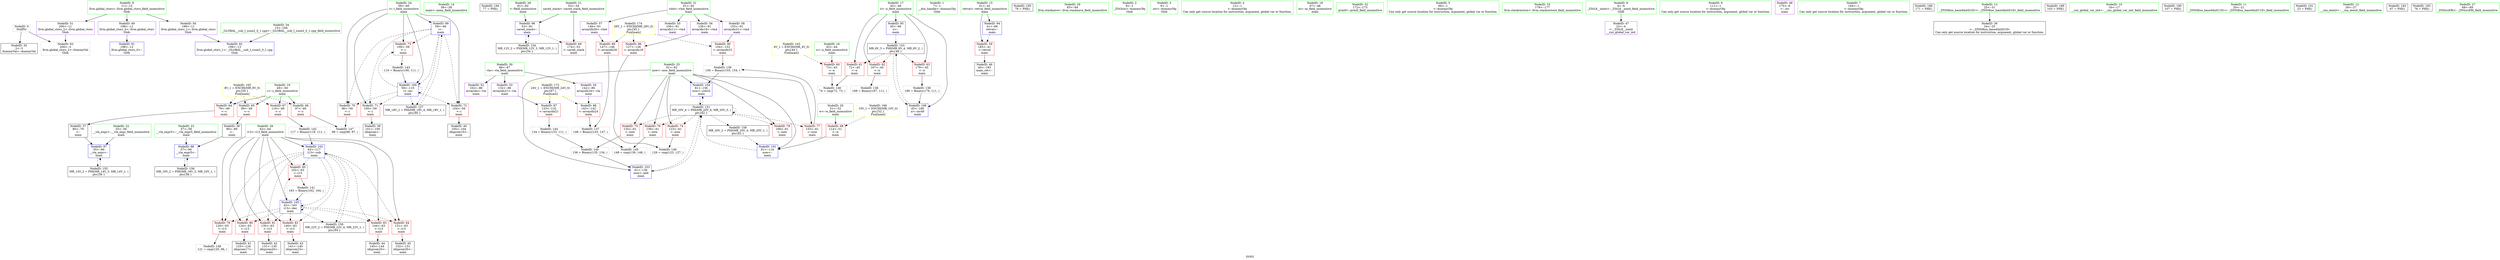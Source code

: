 digraph "SVFG" {
	label="SVFG";

	Node0x55c0e404b880 [shape=record,color=grey,label="{NodeID: 0\nNullPtr}"];
	Node0x55c0e404b880 -> Node0x55c0e4062300[style=solid];
	Node0x55c0e404b880 -> Node0x55c0e4066330[style=solid];
	Node0x55c0e4062e60 [shape=record,color=blue,label="{NodeID: 97\n55\<--80\n__vla_expr\<--\nmain\n}"];
	Node0x55c0e4062e60 -> Node0x55c0e4070d10[style=dashed];
	Node0x55c0e404c4a0 [shape=record,color=green,label="{NodeID: 14\n38\<--39\nmain\<--main_field_insensitive\n}"];
	Node0x55c0e4066800 [shape=record,color=black,label="{NodeID: 194\n77 = PHI()\n}"];
	Node0x55c0e4061d50 [shape=record,color=green,label="{NodeID: 28\n81\<--82\n\<--field_insensitive\nmain\n}"];
	Node0x55c0e4061d50 -> Node0x55c0e4062d90[style=solid];
	Node0x55c0e40628b0 [shape=record,color=black,label="{NodeID: 42\n131\<--130\nidxprom20\<--\nmain\n}"];
	Node0x55c0e4063c60 [shape=record,color=grey,label="{NodeID: 139\n156 = Binary(155, 154, )\n}"];
	Node0x55c0e4063c60 -> Node0x55c0e4063410[style=solid];
	Node0x55c0e40644c0 [shape=record,color=purple,label="{NodeID: 56\n126\<--91\narrayidx18\<--vla4\nmain\n}"];
	Node0x55c0e40644c0 -> Node0x55c0e4065d20[style=solid];
	Node0x55c0e4070310 [shape=record,color=black,label="{NodeID: 153\nMR_6V_3 = PHI(MR_6V_4, MR_6V_2, )\npts\{46 \}\n}"];
	Node0x55c0e4070310 -> Node0x55c0e40648d0[style=dashed];
	Node0x55c0e4070310 -> Node0x55c0e40649a0[style=dashed];
	Node0x55c0e4070310 -> Node0x55c0e4064a70[style=dashed];
	Node0x55c0e4070310 -> Node0x55c0e4067620[style=dashed];
	Node0x55c0e4065020 [shape=record,color=red,label="{NodeID: 70\n96\<--59\n\<--i\nmain\n}"];
	Node0x55c0e4065020 -> Node0x55c0e406a4d0[style=solid];
	Node0x55c0e4065b80 [shape=record,color=red,label="{NodeID: 84\n151\<--63\n\<--i13\nmain\n}"];
	Node0x55c0e4065b80 -> Node0x55c0e4062b20[style=solid];
	Node0x55c0e404ce20 [shape=record,color=green,label="{NodeID: 1\n7\<--1\n__dso_handle\<--dummyObj\nGlob }"];
	Node0x55c0e4062f30 [shape=record,color=blue,label="{NodeID: 98\n57\<--90\n__vla_expr5\<--\nmain\n}"];
	Node0x55c0e4062f30 -> Node0x55c0e4071210[style=dashed];
	Node0x55c0e404c570 [shape=record,color=green,label="{NodeID: 15\n41\<--42\nretval\<--retval_field_insensitive\nmain\n}"];
	Node0x55c0e404c570 -> Node0x55c0e4064730[style=solid];
	Node0x55c0e404c570 -> Node0x55c0e4066430[style=solid];
	Node0x55c0e4066900 [shape=record,color=black,label="{NodeID: 195\n78 = PHI()\n}"];
	Node0x55c0e4061e20 [shape=record,color=green,label="{NodeID: 29\n83\<--84\nllvm.stacksave\<--llvm.stacksave_field_insensitive\n}"];
	Node0x55c0e4062980 [shape=record,color=black,label="{NodeID: 43\n141\<--140\nidxprom23\<--\nmain\n}"];
	Node0x55c0e4069a50 [shape=record,color=grey,label="{NodeID: 140\n136 = Binary(135, 134, )\n}"];
	Node0x55c0e4069a50 -> Node0x55c0e4063340[style=solid];
	Node0x55c0e4064590 [shape=record,color=purple,label="{NodeID: 57\n146\<--91\narrayidx26\<--vla4\nmain\n}"];
	Node0x55c0e4064590 -> Node0x55c0e4065f90[style=solid];
	Node0x55c0e4070810 [shape=record,color=black,label="{NodeID: 154\nMR_12V_2 = PHI(MR_12V_3, MR_12V_1, )\npts\{54 \}\n}"];
	Node0x55c0e4070810 -> Node0x55c0e4062d90[style=dashed];
	Node0x55c0e40650f0 [shape=record,color=red,label="{NodeID: 71\n100\<--59\n\<--i\nmain\n}"];
	Node0x55c0e40650f0 -> Node0x55c0e4062640[style=solid];
	Node0x55c0e4065c50 [shape=record,color=red,label="{NodeID: 85\n162\<--63\n\<--i13\nmain\n}"];
	Node0x55c0e4065c50 -> Node0x55c0e4069bd0[style=solid];
	Node0x55c0e404bbe0 [shape=record,color=green,label="{NodeID: 2\n8\<--1\n_ZSt3cin\<--dummyObj\nGlob }"];
	Node0x55c0e4063000 [shape=record,color=blue,label="{NodeID: 99\n59\<--66\ni\<--\nmain\n}"];
	Node0x55c0e4063000 -> Node0x55c0e4065020[style=dashed];
	Node0x55c0e4063000 -> Node0x55c0e40650f0[style=dashed];
	Node0x55c0e4063000 -> Node0x55c0e40651c0[style=dashed];
	Node0x55c0e4063000 -> Node0x55c0e4065290[style=dashed];
	Node0x55c0e4063000 -> Node0x55c0e40630d0[style=dashed];
	Node0x55c0e4063000 -> Node0x55c0e4071710[style=dashed];
	Node0x55c0e4061510 [shape=record,color=green,label="{NodeID: 16\n43\<--44\nn\<--n_field_insensitive\nmain\n}"];
	Node0x55c0e4061510 -> Node0x55c0e4064800[style=solid];
	Node0x55c0e4061ef0 [shape=record,color=green,label="{NodeID: 30\n86\<--87\nvla\<--vla_field_insensitive\nmain\n}"];
	Node0x55c0e4061ef0 -> Node0x55c0e4064180[style=solid];
	Node0x55c0e4061ef0 -> Node0x55c0e4064250[style=solid];
	Node0x55c0e4061ef0 -> Node0x55c0e4064320[style=solid];
	Node0x55c0e4062a50 [shape=record,color=black,label="{NodeID: 44\n145\<--144\nidxprom25\<--\nmain\n}"];
	Node0x55c0e4069bd0 [shape=record,color=grey,label="{NodeID: 141\n163 = Binary(162, 164, )\n}"];
	Node0x55c0e4069bd0 -> Node0x55c0e40634e0[style=solid];
	Node0x55c0e4064660 [shape=record,color=purple,label="{NodeID: 58\n153\<--91\narrayidx31\<--vla4\nmain\n}"];
	Node0x55c0e4064660 -> Node0x55c0e4066060[style=solid];
	Node0x55c0e4070d10 [shape=record,color=black,label="{NodeID: 155\nMR_14V_2 = PHI(MR_14V_3, MR_14V_1, )\npts\{56 \}\n}"];
	Node0x55c0e4070d10 -> Node0x55c0e4062e60[style=dashed];
	Node0x55c0e40651c0 [shape=record,color=red,label="{NodeID: 72\n104\<--59\n\<--i\nmain\n}"];
	Node0x55c0e40651c0 -> Node0x55c0e4062710[style=solid];
	Node0x55c0e4065d20 [shape=record,color=red,label="{NodeID: 86\n127\<--126\n\<--arrayidx18\nmain\n}"];
	Node0x55c0e4065d20 -> Node0x55c0e406a7d0[style=solid];
	Node0x55c0e404cf60 [shape=record,color=green,label="{NodeID: 3\n9\<--1\n.str\<--dummyObj\nGlob }"];
	Node0x55c0e40630d0 [shape=record,color=blue,label="{NodeID: 100\n59\<--110\ni\<--inc\nmain\n}"];
	Node0x55c0e40630d0 -> Node0x55c0e4065020[style=dashed];
	Node0x55c0e40630d0 -> Node0x55c0e40650f0[style=dashed];
	Node0x55c0e40630d0 -> Node0x55c0e40651c0[style=dashed];
	Node0x55c0e40630d0 -> Node0x55c0e4065290[style=dashed];
	Node0x55c0e40630d0 -> Node0x55c0e40630d0[style=dashed];
	Node0x55c0e40630d0 -> Node0x55c0e4071710[style=dashed];
	Node0x55c0e40615a0 [shape=record,color=green,label="{NodeID: 17\n45\<--46\nii\<--ii_field_insensitive\nmain\n}"];
	Node0x55c0e40615a0 -> Node0x55c0e40648d0[style=solid];
	Node0x55c0e40615a0 -> Node0x55c0e40649a0[style=solid];
	Node0x55c0e40615a0 -> Node0x55c0e4064a70[style=solid];
	Node0x55c0e40615a0 -> Node0x55c0e4066500[style=solid];
	Node0x55c0e40615a0 -> Node0x55c0e4067620[style=solid];
	Node0x55c0e4061fc0 [shape=record,color=green,label="{NodeID: 31\n91\<--92\nvla4\<--vla4_field_insensitive\nmain\n}"];
	Node0x55c0e4061fc0 -> Node0x55c0e40643f0[style=solid];
	Node0x55c0e4061fc0 -> Node0x55c0e40644c0[style=solid];
	Node0x55c0e4061fc0 -> Node0x55c0e4064590[style=solid];
	Node0x55c0e4061fc0 -> Node0x55c0e4064660[style=solid];
	Node0x55c0e4062b20 [shape=record,color=black,label="{NodeID: 45\n152\<--151\nidxprom30\<--\nmain\n}"];
	Node0x55c0e4069d50 [shape=record,color=grey,label="{NodeID: 142\n117 = Binary(116, 111, )\n}"];
	Node0x55c0e4069d50 -> Node0x55c0e4063270[style=solid];
	Node0x55c0e4064730 [shape=record,color=red,label="{NodeID: 59\n183\<--41\n\<--retval\nmain\n}"];
	Node0x55c0e4064730 -> Node0x55c0e4062bf0[style=solid];
	Node0x55c0e4071210 [shape=record,color=black,label="{NodeID: 156\nMR_16V_2 = PHI(MR_16V_3, MR_16V_1, )\npts\{58 \}\n}"];
	Node0x55c0e4071210 -> Node0x55c0e4062f30[style=dashed];
	Node0x55c0e4065290 [shape=record,color=red,label="{NodeID: 73\n109\<--59\n\<--i\nmain\n}"];
	Node0x55c0e4065290 -> Node0x55c0e4069ed0[style=solid];
	Node0x55c0e4065df0 [shape=record,color=red,label="{NodeID: 87\n133\<--132\n\<--arrayidx21\nmain\n}"];
	Node0x55c0e4065df0 -> Node0x55c0e406a050[style=solid];
	Node0x55c0e404c150 [shape=record,color=green,label="{NodeID: 4\n12\<--1\n\<--dummyObj\nCan only get source location for instruction, argument, global var or function.}"];
	Node0x55c0e40631a0 [shape=record,color=blue,label="{NodeID: 101\n61\<--114\nnow\<--\nmain\n}"];
	Node0x55c0e40631a0 -> Node0x55c0e406f910[style=dashed];
	Node0x55c0e4061630 [shape=record,color=green,label="{NodeID: 18\n47\<--48\nm\<--m_field_insensitive\nmain\n}"];
	Node0x55c0e4062090 [shape=record,color=green,label="{NodeID: 32\n172\<--173\nprintf\<--printf_field_insensitive\n}"];
	Node0x55c0e4062bf0 [shape=record,color=black,label="{NodeID: 46\n40\<--183\nmain_ret\<--\nmain\n}"];
	Node0x55c0e4069ed0 [shape=record,color=grey,label="{NodeID: 143\n110 = Binary(109, 111, )\n}"];
	Node0x55c0e4069ed0 -> Node0x55c0e40630d0[style=solid];
	Node0x55c0e4064800 [shape=record,color=red,label="{NodeID: 60\n73\<--43\n\<--n\nmain\n}"];
	Node0x55c0e4064800 -> Node0x55c0e406a350[style=solid];
	Node0x55c0e4071710 [shape=record,color=black,label="{NodeID: 157\nMR_18V_2 = PHI(MR_18V_4, MR_18V_1, )\npts\{60 \}\n}"];
	Node0x55c0e4071710 -> Node0x55c0e4063000[style=dashed];
	Node0x55c0e4065360 [shape=record,color=red,label="{NodeID: 74\n123\<--61\n\<--now\nmain\n}"];
	Node0x55c0e4065360 -> Node0x55c0e406a7d0[style=solid];
	Node0x55c0e4065ec0 [shape=record,color=red,label="{NodeID: 88\n143\<--142\n\<--arrayidx24\nmain\n}"];
	Node0x55c0e4065ec0 -> Node0x55c0e4063960[style=solid];
	Node0x55c0e4060c60 [shape=record,color=green,label="{NodeID: 5\n66\<--1\n\<--dummyObj\nCan only get source location for instruction, argument, global var or function.}"];
	Node0x55c0e4063270 [shape=record,color=blue,label="{NodeID: 102\n63\<--117\ni13\<--sub\nmain\n}"];
	Node0x55c0e4063270 -> Node0x55c0e4065770[style=dashed];
	Node0x55c0e4063270 -> Node0x55c0e4065840[style=dashed];
	Node0x55c0e4063270 -> Node0x55c0e4065910[style=dashed];
	Node0x55c0e4063270 -> Node0x55c0e40659e0[style=dashed];
	Node0x55c0e4063270 -> Node0x55c0e4065ab0[style=dashed];
	Node0x55c0e4063270 -> Node0x55c0e4065b80[style=dashed];
	Node0x55c0e4063270 -> Node0x55c0e4065c50[style=dashed];
	Node0x55c0e4063270 -> Node0x55c0e40634e0[style=dashed];
	Node0x55c0e4063270 -> Node0x55c0e4072110[style=dashed];
	Node0x55c0e40616c0 [shape=record,color=green,label="{NodeID: 19\n49\<--50\nc\<--c_field_insensitive\nmain\n}"];
	Node0x55c0e40616c0 -> Node0x55c0e4064b40[style=solid];
	Node0x55c0e40616c0 -> Node0x55c0e4064c10[style=solid];
	Node0x55c0e40616c0 -> Node0x55c0e4064ce0[style=solid];
	Node0x55c0e40616c0 -> Node0x55c0e4064db0[style=solid];
	Node0x55c0e4062160 [shape=record,color=green,label="{NodeID: 33\n176\<--177\nllvm.stackrestore\<--llvm.stackrestore_field_insensitive\n}"];
	Node0x55c0e4062cc0 [shape=record,color=purple,label="{NodeID: 47\n22\<--4\n\<--_ZStL8__ioinit\n__cxx_global_var_init\n}"];
	Node0x55c0e406a050 [shape=record,color=grey,label="{NodeID: 144\n134 = Binary(133, 111, )\n}"];
	Node0x55c0e406a050 -> Node0x55c0e4069a50[style=solid];
	Node0x55c0e40648d0 [shape=record,color=red,label="{NodeID: 61\n72\<--45\n\<--ii\nmain\n}"];
	Node0x55c0e40648d0 -> Node0x55c0e406a350[style=solid];
	Node0x55c0e4071c10 [shape=record,color=black,label="{NodeID: 158\nMR_20V_2 = PHI(MR_20V_4, MR_20V_1, )\npts\{62 \}\n}"];
	Node0x55c0e4071c10 -> Node0x55c0e40631a0[style=dashed];
	Node0x55c0e4065430 [shape=record,color=red,label="{NodeID: 75\n135\<--61\n\<--now\nmain\n}"];
	Node0x55c0e4065430 -> Node0x55c0e4069a50[style=solid];
	Node0x55c0e4065f90 [shape=record,color=red,label="{NodeID: 89\n147\<--146\n\<--arrayidx26\nmain\n}"];
	Node0x55c0e4065f90 -> Node0x55c0e4063960[style=solid];
	Node0x55c0e404bf40 [shape=record,color=green,label="{NodeID: 6\n111\<--1\n\<--dummyObj\nCan only get source location for instruction, argument, global var or function.}"];
	Node0x55c0e4063340 [shape=record,color=blue,label="{NodeID: 103\n61\<--136\nnow\<--add\nmain\n}"];
	Node0x55c0e4063340 -> Node0x55c0e406f910[style=dashed];
	Node0x55c0e4061750 [shape=record,color=green,label="{NodeID: 20\n51\<--52\nw\<--w_field_insensitive\nmain\n}"];
	Node0x55c0e4061750 -> Node0x55c0e4064e80[style=solid];
	Node0x55c0e4062230 [shape=record,color=green,label="{NodeID: 34\n13\<--194\n_GLOBAL__sub_I_sune2_0_1.cpp\<--_GLOBAL__sub_I_sune2_0_1.cpp_field_insensitive\n}"];
	Node0x55c0e4062230 -> Node0x55c0e4066230[style=solid];
	Node0x55c0e4063db0 [shape=record,color=purple,label="{NodeID: 48\n170\<--9\n\<--.str\nmain\n}"];
	Node0x55c0e406a1d0 [shape=record,color=grey,label="{NodeID: 145\n149 = cmp(139, 148, )\n}"];
	Node0x55c0e40649a0 [shape=record,color=red,label="{NodeID: 62\n167\<--45\n\<--ii\nmain\n}"];
	Node0x55c0e40649a0 -> Node0x55c0e4063ae0[style=solid];
	Node0x55c0e4072110 [shape=record,color=black,label="{NodeID: 159\nMR_22V_2 = PHI(MR_22V_4, MR_22V_1, )\npts\{64 \}\n}"];
	Node0x55c0e4072110 -> Node0x55c0e4063270[style=dashed];
	Node0x55c0e4065500 [shape=record,color=red,label="{NodeID: 76\n139\<--61\n\<--now\nmain\n}"];
	Node0x55c0e4065500 -> Node0x55c0e406a1d0[style=solid];
	Node0x55c0e40743f0 [shape=record,color=yellow,style=double,label="{NodeID: 173\n24V_1 = ENCHI(MR_24V_0)\npts\{87 \}\nFun[main]}"];
	Node0x55c0e40743f0 -> Node0x55c0e4065df0[style=dashed];
	Node0x55c0e40743f0 -> Node0x55c0e4065ec0[style=dashed];
	Node0x55c0e4066060 [shape=record,color=red,label="{NodeID: 90\n154\<--153\n\<--arrayidx31\nmain\n}"];
	Node0x55c0e4066060 -> Node0x55c0e4063c60[style=solid];
	Node0x55c0e404bfd0 [shape=record,color=green,label="{NodeID: 7\n164\<--1\n\<--dummyObj\nCan only get source location for instruction, argument, global var or function.}"];
	Node0x55c0e4063410 [shape=record,color=blue,label="{NodeID: 104\n61\<--156\nnow\<--sub32\nmain\n}"];
	Node0x55c0e4063410 -> Node0x55c0e406f910[style=dashed];
	Node0x55c0e40617e0 [shape=record,color=green,label="{NodeID: 21\n53\<--54\nsaved_stack\<--saved_stack_field_insensitive\nmain\n}"];
	Node0x55c0e40617e0 -> Node0x55c0e4064f50[style=solid];
	Node0x55c0e40617e0 -> Node0x55c0e4062d90[style=solid];
	Node0x55c0e4062300 [shape=record,color=black,label="{NodeID: 35\n2\<--3\ndummyVal\<--dummyVal\n}"];
	Node0x55c0e4063e80 [shape=record,color=purple,label="{NodeID: 49\n198\<--11\nllvm.global_ctors_0\<--llvm.global_ctors\nGlob }"];
	Node0x55c0e4063e80 -> Node0x55c0e4066130[style=solid];
	Node0x55c0e406a350 [shape=record,color=grey,label="{NodeID: 146\n74 = cmp(72, 73, )\n}"];
	Node0x55c0e4064a70 [shape=record,color=red,label="{NodeID: 63\n179\<--45\n\<--ii\nmain\n}"];
	Node0x55c0e4064a70 -> Node0x55c0e40637e0[style=solid];
	Node0x55c0e40655d0 [shape=record,color=red,label="{NodeID: 77\n155\<--61\n\<--now\nmain\n}"];
	Node0x55c0e40655d0 -> Node0x55c0e4063c60[style=solid];
	Node0x55c0e40744d0 [shape=record,color=yellow,style=double,label="{NodeID: 174\n26V_1 = ENCHI(MR_26V_0)\npts\{92 \}\nFun[main]}"];
	Node0x55c0e40744d0 -> Node0x55c0e4065d20[style=dashed];
	Node0x55c0e40744d0 -> Node0x55c0e4065f90[style=dashed];
	Node0x55c0e40744d0 -> Node0x55c0e4066060[style=dashed];
	Node0x55c0e4066130 [shape=record,color=blue,label="{NodeID: 91\n198\<--12\nllvm.global_ctors_0\<--\nGlob }"];
	Node0x55c0e404ba20 [shape=record,color=green,label="{NodeID: 8\n4\<--6\n_ZStL8__ioinit\<--_ZStL8__ioinit_field_insensitive\nGlob }"];
	Node0x55c0e404ba20 -> Node0x55c0e4062cc0[style=solid];
	Node0x55c0e3e91280 [shape=record,color=black,label="{NodeID: 188\n171 = PHI()\n}"];
	Node0x55c0e40634e0 [shape=record,color=blue,label="{NodeID: 105\n63\<--163\ni13\<--dec\nmain\n}"];
	Node0x55c0e40634e0 -> Node0x55c0e4065770[style=dashed];
	Node0x55c0e40634e0 -> Node0x55c0e4065840[style=dashed];
	Node0x55c0e40634e0 -> Node0x55c0e4065910[style=dashed];
	Node0x55c0e40634e0 -> Node0x55c0e40659e0[style=dashed];
	Node0x55c0e40634e0 -> Node0x55c0e4065ab0[style=dashed];
	Node0x55c0e40634e0 -> Node0x55c0e4065b80[style=dashed];
	Node0x55c0e40634e0 -> Node0x55c0e4065c50[style=dashed];
	Node0x55c0e40634e0 -> Node0x55c0e40634e0[style=dashed];
	Node0x55c0e40634e0 -> Node0x55c0e4072110[style=dashed];
	Node0x55c0e4061870 [shape=record,color=green,label="{NodeID: 22\n55\<--56\n__vla_expr\<--__vla_expr_field_insensitive\nmain\n}"];
	Node0x55c0e4061870 -> Node0x55c0e4062e60[style=solid];
	Node0x55c0e40623d0 [shape=record,color=black,label="{NodeID: 36\n24\<--25\n\<--_ZNSt8ios_base4InitD1Ev\nCan only get source location for instruction, argument, global var or function.}"];
	Node0x55c0e4063f80 [shape=record,color=purple,label="{NodeID: 50\n199\<--11\nllvm.global_ctors_1\<--llvm.global_ctors\nGlob }"];
	Node0x55c0e4063f80 -> Node0x55c0e4066230[style=solid];
	Node0x55c0e406a4d0 [shape=record,color=grey,label="{NodeID: 147\n98 = cmp(96, 97, )\n}"];
	Node0x55c0e4064b40 [shape=record,color=red,label="{NodeID: 64\n79\<--49\n\<--c\nmain\n}"];
	Node0x55c0e4064b40 -> Node0x55c0e40624a0[style=solid];
	Node0x55c0e40656a0 [shape=record,color=red,label="{NodeID: 78\n169\<--61\n\<--now\nmain\n}"];
	Node0x55c0e4066230 [shape=record,color=blue,label="{NodeID: 92\n199\<--13\nllvm.global_ctors_1\<--_GLOBAL__sub_I_sune2_0_1.cpp\nGlob }"];
	Node0x55c0e404bab0 [shape=record,color=green,label="{NodeID: 9\n11\<--15\nllvm.global_ctors\<--llvm.global_ctors_field_insensitive\nGlob }"];
	Node0x55c0e404bab0 -> Node0x55c0e4063e80[style=solid];
	Node0x55c0e404bab0 -> Node0x55c0e4063f80[style=solid];
	Node0x55c0e404bab0 -> Node0x55c0e4064080[style=solid];
	Node0x55c0e407bc60 [shape=record,color=black,label="{NodeID: 189\n103 = PHI()\n}"];
	Node0x55c0e4067620 [shape=record,color=blue,label="{NodeID: 106\n45\<--180\nii\<--inc40\nmain\n}"];
	Node0x55c0e4067620 -> Node0x55c0e4070310[style=dashed];
	Node0x55c0e4061940 [shape=record,color=green,label="{NodeID: 23\n57\<--58\n__vla_expr5\<--__vla_expr5_field_insensitive\nmain\n}"];
	Node0x55c0e4061940 -> Node0x55c0e4062f30[style=solid];
	Node0x55c0e40624a0 [shape=record,color=black,label="{NodeID: 37\n80\<--79\n\<--\nmain\n}"];
	Node0x55c0e40624a0 -> Node0x55c0e4062e60[style=solid];
	Node0x55c0e4064080 [shape=record,color=purple,label="{NodeID: 51\n200\<--11\nllvm.global_ctors_2\<--llvm.global_ctors\nGlob }"];
	Node0x55c0e4064080 -> Node0x55c0e4066330[style=solid];
	Node0x55c0e406a650 [shape=record,color=grey,label="{NodeID: 148\n121 = cmp(120, 66, )\n}"];
	Node0x55c0e4064c10 [shape=record,color=red,label="{NodeID: 65\n89\<--49\n\<--c\nmain\n}"];
	Node0x55c0e4064c10 -> Node0x55c0e4062570[style=solid];
	Node0x55c0e4065770 [shape=record,color=red,label="{NodeID: 79\n120\<--63\n\<--i13\nmain\n}"];
	Node0x55c0e4065770 -> Node0x55c0e406a650[style=solid];
	Node0x55c0e4066330 [shape=record,color=blue, style = dotted,label="{NodeID: 93\n200\<--3\nllvm.global_ctors_2\<--dummyVal\nGlob }"];
	Node0x55c0e404bd00 [shape=record,color=green,label="{NodeID: 10\n16\<--17\n__cxx_global_var_init\<--__cxx_global_var_init_field_insensitive\n}"];
	Node0x55c0e407bdc0 [shape=record,color=black,label="{NodeID: 190\n107 = PHI()\n}"];
	Node0x55c0e4061a10 [shape=record,color=green,label="{NodeID: 24\n59\<--60\ni\<--i_field_insensitive\nmain\n}"];
	Node0x55c0e4061a10 -> Node0x55c0e4065020[style=solid];
	Node0x55c0e4061a10 -> Node0x55c0e40650f0[style=solid];
	Node0x55c0e4061a10 -> Node0x55c0e40651c0[style=solid];
	Node0x55c0e4061a10 -> Node0x55c0e4065290[style=solid];
	Node0x55c0e4061a10 -> Node0x55c0e4063000[style=solid];
	Node0x55c0e4061a10 -> Node0x55c0e40630d0[style=solid];
	Node0x55c0e4062570 [shape=record,color=black,label="{NodeID: 38\n90\<--89\n\<--\nmain\n}"];
	Node0x55c0e4062570 -> Node0x55c0e4062f30[style=solid];
	Node0x55c0e4064180 [shape=record,color=purple,label="{NodeID: 52\n102\<--86\narrayidx\<--vla\nmain\n}"];
	Node0x55c0e406a7d0 [shape=record,color=grey,label="{NodeID: 149\n128 = cmp(123, 127, )\n}"];
	Node0x55c0e4064ce0 [shape=record,color=red,label="{NodeID: 66\n97\<--49\n\<--c\nmain\n}"];
	Node0x55c0e4064ce0 -> Node0x55c0e406a4d0[style=solid];
	Node0x55c0e4073b30 [shape=record,color=yellow,style=double,label="{NodeID: 163\n4V_1 = ENCHI(MR_4V_0)\npts\{44 \}\nFun[main]}"];
	Node0x55c0e4073b30 -> Node0x55c0e4064800[style=dashed];
	Node0x55c0e4065840 [shape=record,color=red,label="{NodeID: 80\n124\<--63\n\<--i13\nmain\n}"];
	Node0x55c0e4065840 -> Node0x55c0e40627e0[style=solid];
	Node0x55c0e4066430 [shape=record,color=blue,label="{NodeID: 94\n41\<--66\nretval\<--\nmain\n}"];
	Node0x55c0e4066430 -> Node0x55c0e4064730[style=dashed];
	Node0x55c0e404bdd0 [shape=record,color=green,label="{NodeID: 11\n20\<--21\n_ZNSt8ios_base4InitC1Ev\<--_ZNSt8ios_base4InitC1Ev_field_insensitive\n}"];
	Node0x55c0e407c980 [shape=record,color=black,label="{NodeID: 191\n23 = PHI()\n}"];
	Node0x55c0e4061ae0 [shape=record,color=green,label="{NodeID: 25\n61\<--62\nnow\<--now_field_insensitive\nmain\n}"];
	Node0x55c0e4061ae0 -> Node0x55c0e4065360[style=solid];
	Node0x55c0e4061ae0 -> Node0x55c0e4065430[style=solid];
	Node0x55c0e4061ae0 -> Node0x55c0e4065500[style=solid];
	Node0x55c0e4061ae0 -> Node0x55c0e40655d0[style=solid];
	Node0x55c0e4061ae0 -> Node0x55c0e40656a0[style=solid];
	Node0x55c0e4061ae0 -> Node0x55c0e40631a0[style=solid];
	Node0x55c0e4061ae0 -> Node0x55c0e4063340[style=solid];
	Node0x55c0e4061ae0 -> Node0x55c0e4063410[style=solid];
	Node0x55c0e4062640 [shape=record,color=black,label="{NodeID: 39\n101\<--100\nidxprom\<--\nmain\n}"];
	Node0x55c0e40637e0 [shape=record,color=grey,label="{NodeID: 136\n180 = Binary(179, 111, )\n}"];
	Node0x55c0e40637e0 -> Node0x55c0e4067620[style=solid];
	Node0x55c0e4064250 [shape=record,color=purple,label="{NodeID: 53\n132\<--86\narrayidx21\<--vla\nmain\n}"];
	Node0x55c0e4064250 -> Node0x55c0e4065df0[style=solid];
	Node0x55c0e4064db0 [shape=record,color=red,label="{NodeID: 67\n116\<--49\n\<--c\nmain\n}"];
	Node0x55c0e4064db0 -> Node0x55c0e4069d50[style=solid];
	Node0x55c0e4065910 [shape=record,color=red,label="{NodeID: 81\n130\<--63\n\<--i13\nmain\n}"];
	Node0x55c0e4065910 -> Node0x55c0e40628b0[style=solid];
	Node0x55c0e4066500 [shape=record,color=blue,label="{NodeID: 95\n45\<--66\nii\<--\nmain\n}"];
	Node0x55c0e4066500 -> Node0x55c0e4070310[style=dashed];
	Node0x55c0e404c300 [shape=record,color=green,label="{NodeID: 12\n26\<--27\n__cxa_atexit\<--__cxa_atexit_field_insensitive\n}"];
	Node0x55c0e40665d0 [shape=record,color=black,label="{NodeID: 192\n67 = PHI()\n}"];
	Node0x55c0e4061bb0 [shape=record,color=green,label="{NodeID: 26\n63\<--64\ni13\<--i13_field_insensitive\nmain\n}"];
	Node0x55c0e4061bb0 -> Node0x55c0e4065770[style=solid];
	Node0x55c0e4061bb0 -> Node0x55c0e4065840[style=solid];
	Node0x55c0e4061bb0 -> Node0x55c0e4065910[style=solid];
	Node0x55c0e4061bb0 -> Node0x55c0e40659e0[style=solid];
	Node0x55c0e4061bb0 -> Node0x55c0e4065ab0[style=solid];
	Node0x55c0e4061bb0 -> Node0x55c0e4065b80[style=solid];
	Node0x55c0e4061bb0 -> Node0x55c0e4065c50[style=solid];
	Node0x55c0e4061bb0 -> Node0x55c0e4063270[style=solid];
	Node0x55c0e4061bb0 -> Node0x55c0e40634e0[style=solid];
	Node0x55c0e4062710 [shape=record,color=black,label="{NodeID: 40\n105\<--104\nidxprom10\<--\nmain\n}"];
	Node0x55c0e4063960 [shape=record,color=grey,label="{NodeID: 137\n148 = Binary(143, 147, )\n}"];
	Node0x55c0e4063960 -> Node0x55c0e406a1d0[style=solid];
	Node0x55c0e4064320 [shape=record,color=purple,label="{NodeID: 54\n142\<--86\narrayidx24\<--vla\nmain\n}"];
	Node0x55c0e4064320 -> Node0x55c0e4065ec0[style=solid];
	Node0x55c0e406f910 [shape=record,color=black,label="{NodeID: 151\nMR_20V_4 = PHI(MR_20V_6, MR_20V_3, )\npts\{62 \}\n}"];
	Node0x55c0e406f910 -> Node0x55c0e4065360[style=dashed];
	Node0x55c0e406f910 -> Node0x55c0e4065430[style=dashed];
	Node0x55c0e406f910 -> Node0x55c0e4065500[style=dashed];
	Node0x55c0e406f910 -> Node0x55c0e40655d0[style=dashed];
	Node0x55c0e406f910 -> Node0x55c0e40656a0[style=dashed];
	Node0x55c0e406f910 -> Node0x55c0e4063340[style=dashed];
	Node0x55c0e406f910 -> Node0x55c0e4063410[style=dashed];
	Node0x55c0e406f910 -> Node0x55c0e406f910[style=dashed];
	Node0x55c0e406f910 -> Node0x55c0e4071c10[style=dashed];
	Node0x55c0e4064e80 [shape=record,color=red,label="{NodeID: 68\n114\<--51\n\<--w\nmain\n}"];
	Node0x55c0e4064e80 -> Node0x55c0e40631a0[style=solid];
	Node0x55c0e4073cf0 [shape=record,color=yellow,style=double,label="{NodeID: 165\n8V_1 = ENCHI(MR_8V_0)\npts\{50 \}\nFun[main]}"];
	Node0x55c0e4073cf0 -> Node0x55c0e4064b40[style=dashed];
	Node0x55c0e4073cf0 -> Node0x55c0e4064c10[style=dashed];
	Node0x55c0e4073cf0 -> Node0x55c0e4064ce0[style=dashed];
	Node0x55c0e4073cf0 -> Node0x55c0e4064db0[style=dashed];
	Node0x55c0e40659e0 [shape=record,color=red,label="{NodeID: 82\n140\<--63\n\<--i13\nmain\n}"];
	Node0x55c0e40659e0 -> Node0x55c0e4062980[style=solid];
	Node0x55c0e4062d90 [shape=record,color=blue,label="{NodeID: 96\n53\<--81\nsaved_stack\<--\nmain\n}"];
	Node0x55c0e4062d90 -> Node0x55c0e4064f50[style=dashed];
	Node0x55c0e4062d90 -> Node0x55c0e4070810[style=dashed];
	Node0x55c0e404c3d0 [shape=record,color=green,label="{NodeID: 13\n25\<--31\n_ZNSt8ios_base4InitD1Ev\<--_ZNSt8ios_base4InitD1Ev_field_insensitive\n}"];
	Node0x55c0e404c3d0 -> Node0x55c0e40623d0[style=solid];
	Node0x55c0e40666a0 [shape=record,color=black,label="{NodeID: 193\n76 = PHI()\n}"];
	Node0x55c0e4061c80 [shape=record,color=green,label="{NodeID: 27\n68\<--69\n_ZNSirsERi\<--_ZNSirsERi_field_insensitive\n}"];
	Node0x55c0e40627e0 [shape=record,color=black,label="{NodeID: 41\n125\<--124\nidxprom17\<--\nmain\n}"];
	Node0x55c0e4063ae0 [shape=record,color=grey,label="{NodeID: 138\n168 = Binary(167, 111, )\n}"];
	Node0x55c0e40643f0 [shape=record,color=purple,label="{NodeID: 55\n106\<--91\narrayidx11\<--vla4\nmain\n}"];
	Node0x55c0e4064f50 [shape=record,color=red,label="{NodeID: 69\n174\<--53\n\<--saved_stack\nmain\n}"];
	Node0x55c0e4073dd0 [shape=record,color=yellow,style=double,label="{NodeID: 166\n10V_1 = ENCHI(MR_10V_0)\npts\{52 \}\nFun[main]}"];
	Node0x55c0e4073dd0 -> Node0x55c0e4064e80[style=dashed];
	Node0x55c0e4065ab0 [shape=record,color=red,label="{NodeID: 83\n144\<--63\n\<--i13\nmain\n}"];
	Node0x55c0e4065ab0 -> Node0x55c0e4062a50[style=solid];
}
